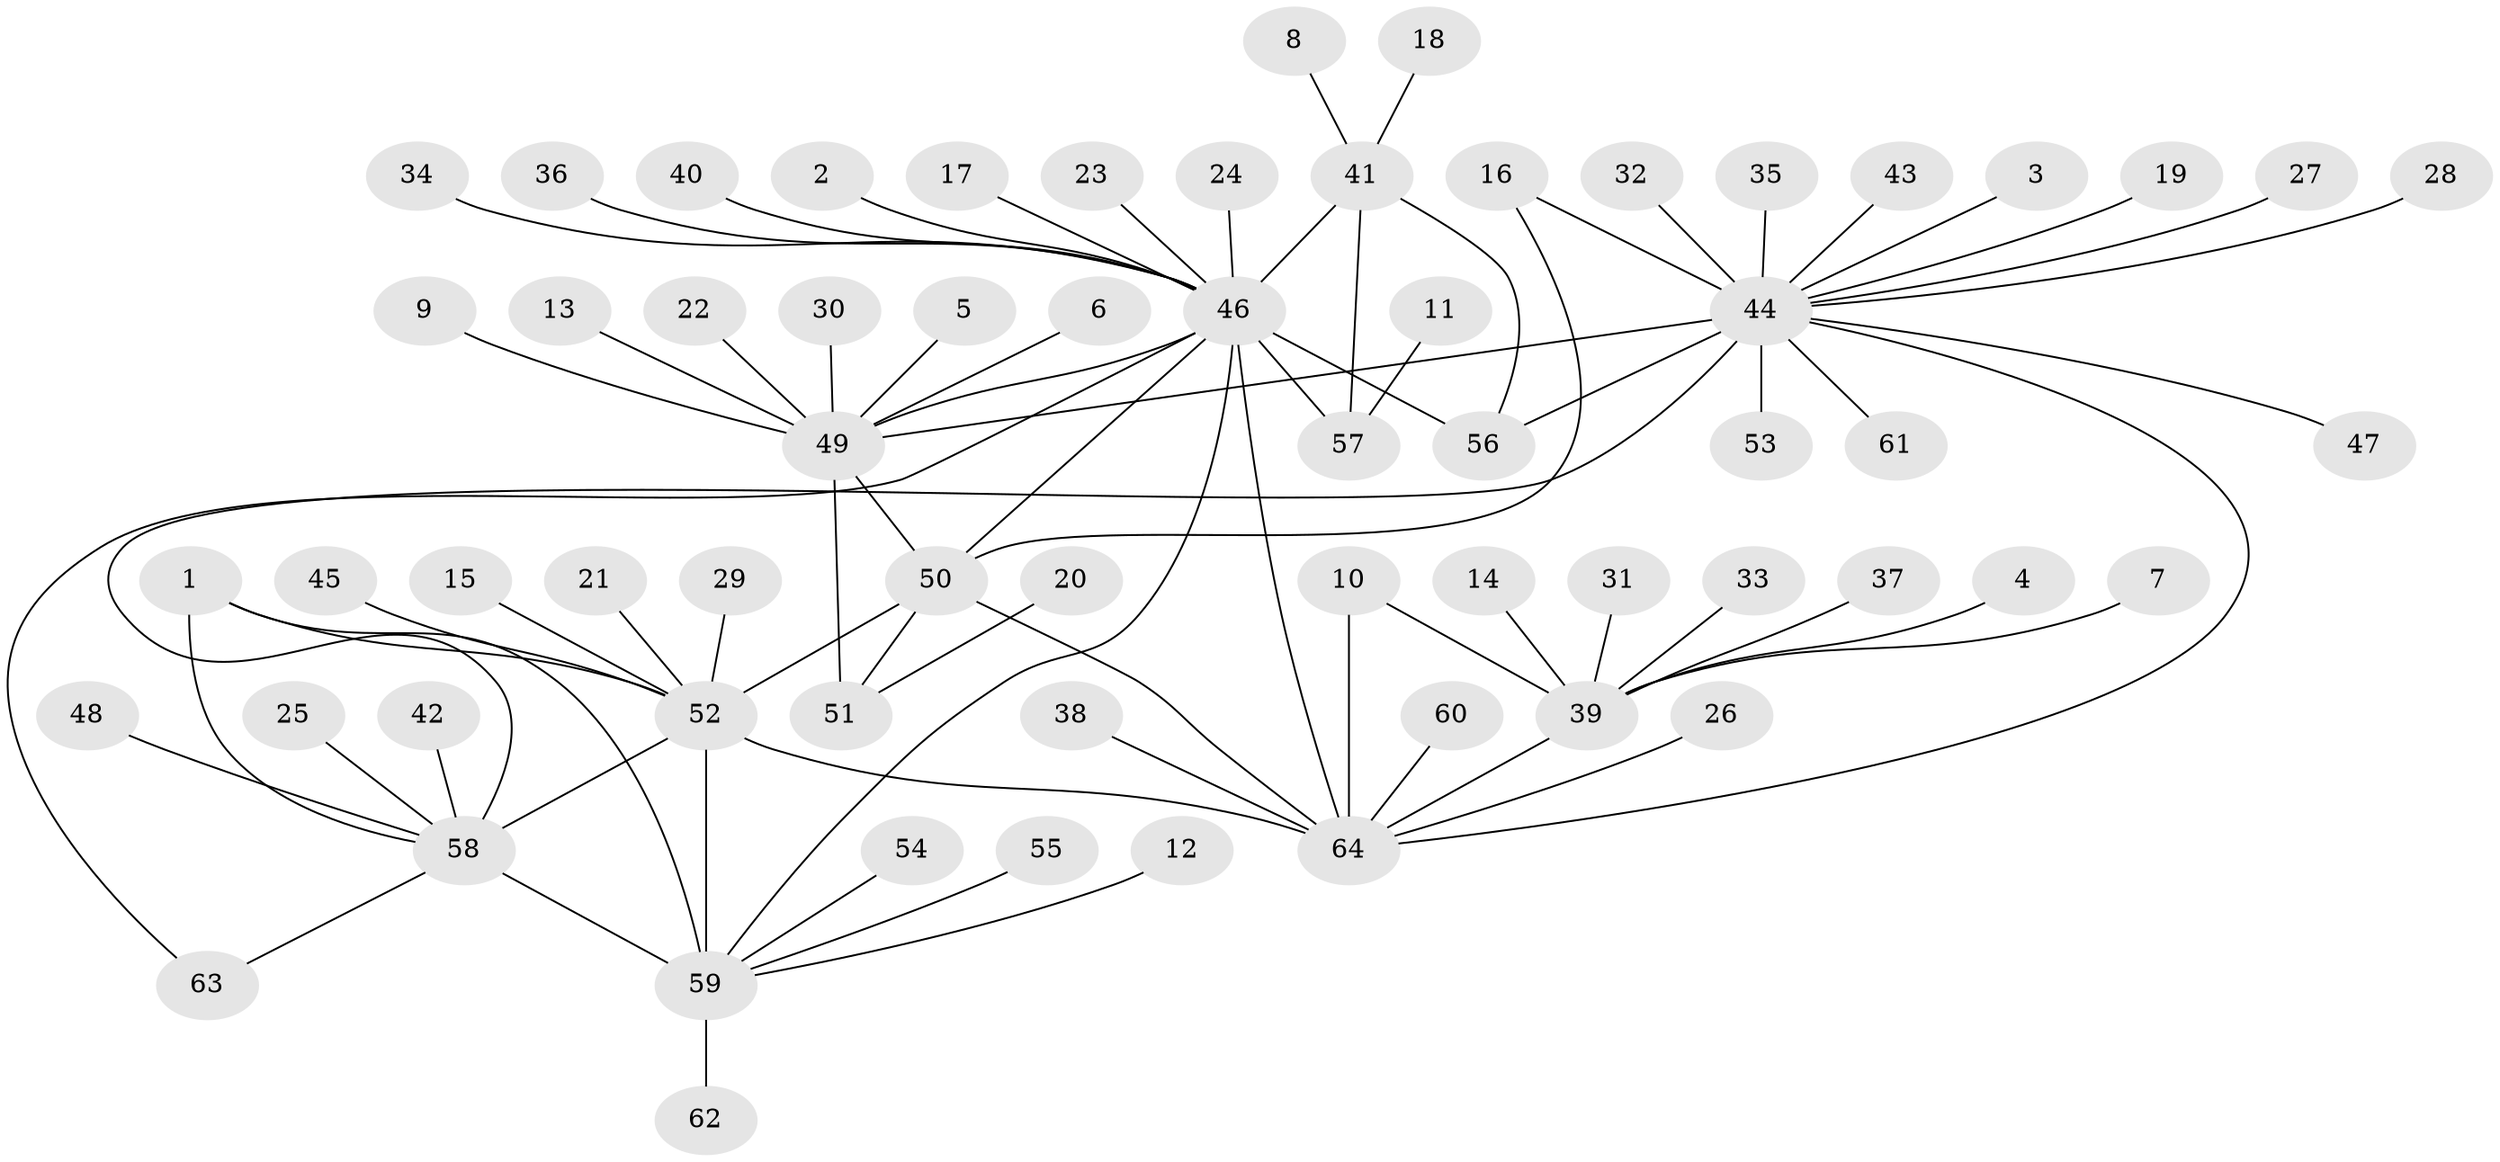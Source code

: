 // original degree distribution, {6: 0.031496062992125984, 13: 0.007874015748031496, 8: 0.03937007874015748, 12: 0.031496062992125984, 7: 0.023622047244094488, 9: 0.031496062992125984, 5: 0.023622047244094488, 11: 0.023622047244094488, 14: 0.007874015748031496, 10: 0.015748031496062992, 1: 0.6535433070866141, 2: 0.10236220472440945, 3: 0.007874015748031496}
// Generated by graph-tools (version 1.1) at 2025/50/03/09/25 03:50:39]
// undirected, 64 vertices, 79 edges
graph export_dot {
graph [start="1"]
  node [color=gray90,style=filled];
  1;
  2;
  3;
  4;
  5;
  6;
  7;
  8;
  9;
  10;
  11;
  12;
  13;
  14;
  15;
  16;
  17;
  18;
  19;
  20;
  21;
  22;
  23;
  24;
  25;
  26;
  27;
  28;
  29;
  30;
  31;
  32;
  33;
  34;
  35;
  36;
  37;
  38;
  39;
  40;
  41;
  42;
  43;
  44;
  45;
  46;
  47;
  48;
  49;
  50;
  51;
  52;
  53;
  54;
  55;
  56;
  57;
  58;
  59;
  60;
  61;
  62;
  63;
  64;
  1 -- 52 [weight=3.0];
  1 -- 58 [weight=1.0];
  1 -- 59 [weight=1.0];
  2 -- 46 [weight=1.0];
  3 -- 44 [weight=1.0];
  4 -- 39 [weight=1.0];
  5 -- 49 [weight=1.0];
  6 -- 49 [weight=1.0];
  7 -- 39 [weight=1.0];
  8 -- 41 [weight=1.0];
  9 -- 49 [weight=1.0];
  10 -- 39 [weight=1.0];
  10 -- 64 [weight=4.0];
  11 -- 57 [weight=1.0];
  12 -- 59 [weight=1.0];
  13 -- 49 [weight=1.0];
  14 -- 39 [weight=1.0];
  15 -- 52 [weight=1.0];
  16 -- 44 [weight=1.0];
  16 -- 50 [weight=1.0];
  17 -- 46 [weight=1.0];
  18 -- 41 [weight=1.0];
  19 -- 44 [weight=1.0];
  20 -- 51 [weight=1.0];
  21 -- 52 [weight=1.0];
  22 -- 49 [weight=1.0];
  23 -- 46 [weight=1.0];
  24 -- 46 [weight=1.0];
  25 -- 58 [weight=1.0];
  26 -- 64 [weight=1.0];
  27 -- 44 [weight=1.0];
  28 -- 44 [weight=1.0];
  29 -- 52 [weight=1.0];
  30 -- 49 [weight=1.0];
  31 -- 39 [weight=1.0];
  32 -- 44 [weight=1.0];
  33 -- 39 [weight=1.0];
  34 -- 46 [weight=1.0];
  35 -- 44 [weight=1.0];
  36 -- 46 [weight=1.0];
  37 -- 39 [weight=1.0];
  38 -- 64 [weight=1.0];
  39 -- 64 [weight=4.0];
  40 -- 46 [weight=1.0];
  41 -- 46 [weight=4.0];
  41 -- 56 [weight=1.0];
  41 -- 57 [weight=1.0];
  42 -- 58 [weight=1.0];
  43 -- 44 [weight=1.0];
  44 -- 47 [weight=1.0];
  44 -- 49 [weight=1.0];
  44 -- 53 [weight=1.0];
  44 -- 56 [weight=5.0];
  44 -- 58 [weight=1.0];
  44 -- 61 [weight=1.0];
  44 -- 64 [weight=1.0];
  45 -- 52 [weight=1.0];
  46 -- 49 [weight=1.0];
  46 -- 50 [weight=1.0];
  46 -- 56 [weight=1.0];
  46 -- 57 [weight=4.0];
  46 -- 59 [weight=1.0];
  46 -- 63 [weight=1.0];
  46 -- 64 [weight=1.0];
  48 -- 58 [weight=1.0];
  49 -- 50 [weight=2.0];
  49 -- 51 [weight=6.0];
  50 -- 51 [weight=3.0];
  50 -- 52 [weight=2.0];
  50 -- 64 [weight=1.0];
  52 -- 58 [weight=3.0];
  52 -- 59 [weight=3.0];
  52 -- 64 [weight=2.0];
  54 -- 59 [weight=1.0];
  55 -- 59 [weight=1.0];
  58 -- 59 [weight=1.0];
  58 -- 63 [weight=1.0];
  59 -- 62 [weight=1.0];
  60 -- 64 [weight=1.0];
}

